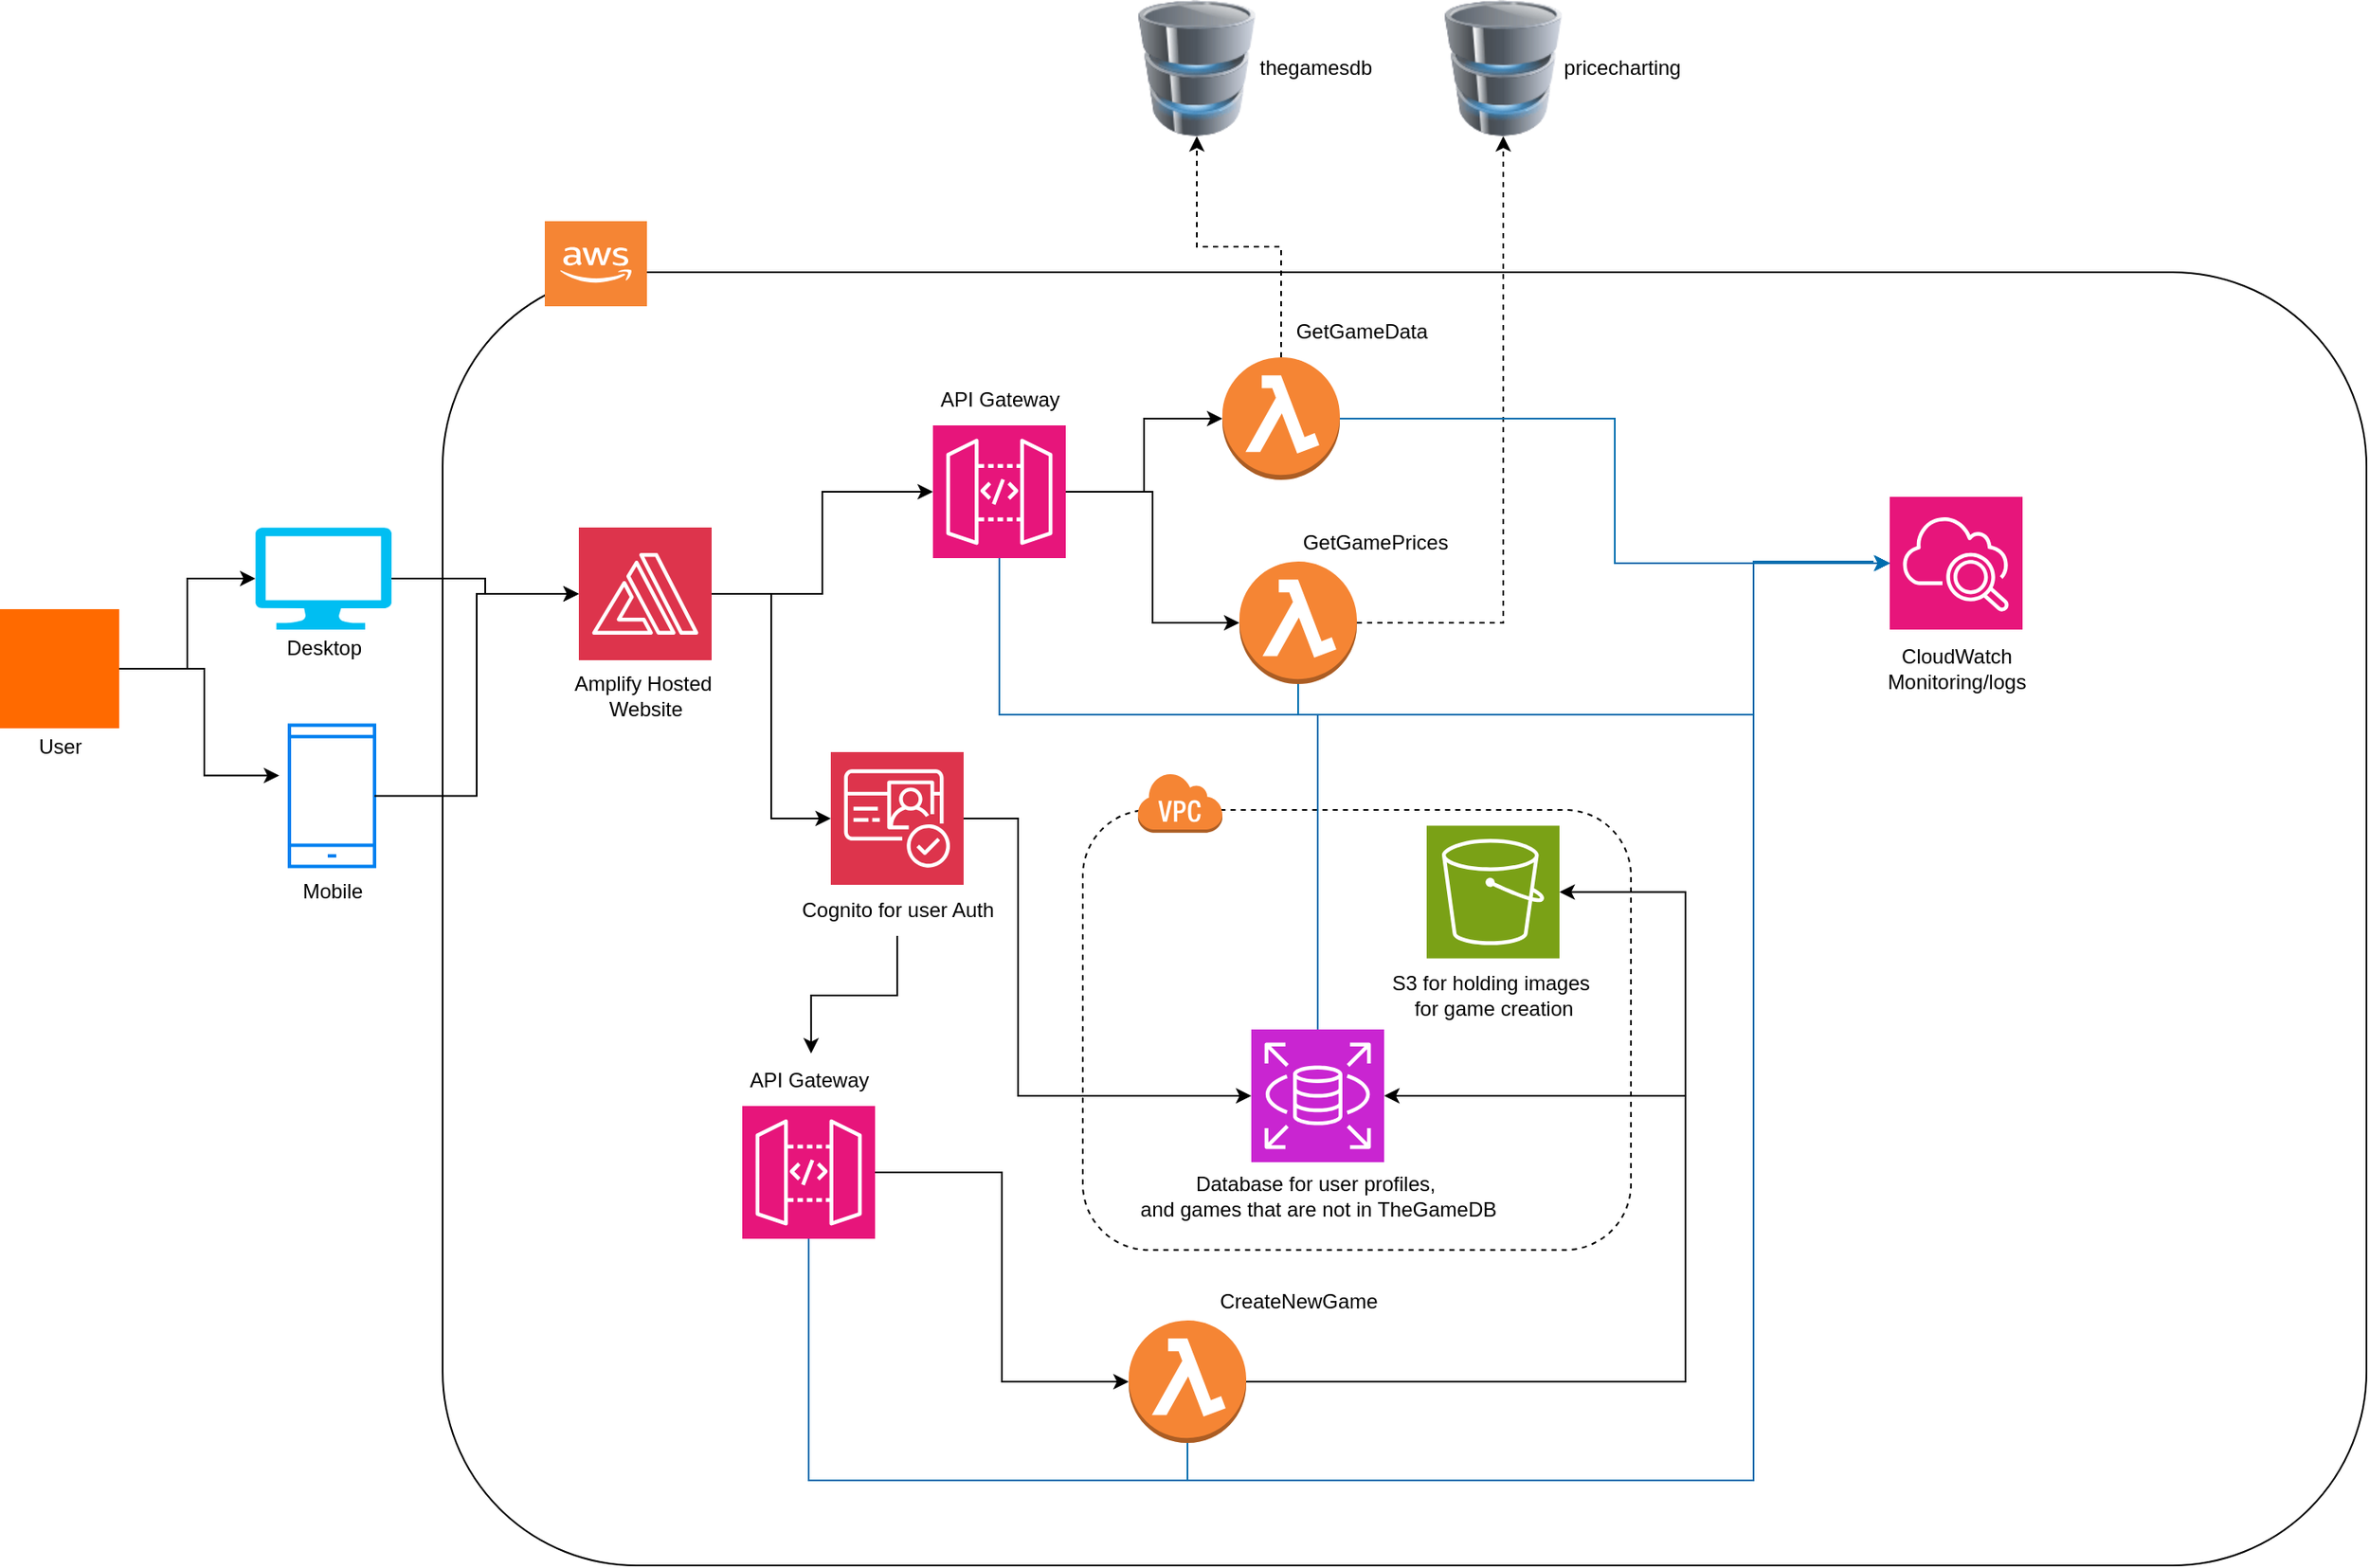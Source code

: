 <mxfile version="28.2.5">
  <diagram name="Page-1" id="ag0d_7VbHEOQW-kSIlu4">
    <mxGraphModel grid="1" page="1" gridSize="10" guides="1" tooltips="1" connect="1" arrows="1" fold="1" pageScale="1" pageWidth="850" pageHeight="1100" math="0" shadow="0">
      <root>
        <mxCell id="0" />
        <mxCell id="1" parent="0" />
        <mxCell id="RDs-mtd-nT9Aus6I9666-3" value="" style="rounded=1;whiteSpace=wrap;html=1;fillColor=none;movable=0;resizable=0;rotatable=0;deletable=0;editable=0;locked=1;connectable=0;" vertex="1" parent="1">
          <mxGeometry x="180" y="60" width="1130" height="760" as="geometry" />
        </mxCell>
        <mxCell id="RDs-mtd-nT9Aus6I9666-2" value="Amplify Hosted&amp;nbsp; Website" style="text;html=1;align=center;verticalAlign=middle;whiteSpace=wrap;rounded=0;" vertex="1" parent="1">
          <mxGeometry x="248.5" y="290" width="101" height="38" as="geometry" />
        </mxCell>
        <mxCell id="RDs-mtd-nT9Aus6I9666-4" value="" style="outlineConnect=0;dashed=0;verticalLabelPosition=bottom;verticalAlign=top;align=center;html=1;shape=mxgraph.aws3.cloud_2;fillColor=#F58534;gradientColor=none;" vertex="1" parent="1">
          <mxGeometry x="240" y="30" width="60" height="50" as="geometry" />
        </mxCell>
        <mxCell id="RDs-mtd-nT9Aus6I9666-5" value="" style="sketch=0;points=[[0,0,0],[0.25,0,0],[0.5,0,0],[0.75,0,0],[1,0,0],[0,1,0],[0.25,1,0],[0.5,1,0],[0.75,1,0],[1,1,0],[0,0.25,0],[0,0.5,0],[0,0.75,0],[1,0.25,0],[1,0.5,0],[1,0.75,0]];outlineConnect=0;fontColor=#232F3E;fillColor=#E7157B;strokeColor=#ffffff;dashed=0;verticalLabelPosition=bottom;verticalAlign=top;align=center;html=1;fontSize=12;fontStyle=0;aspect=fixed;shape=mxgraph.aws4.resourceIcon;resIcon=mxgraph.aws4.api_gateway;" vertex="1" parent="1">
          <mxGeometry x="468" y="150" width="78" height="78" as="geometry" />
        </mxCell>
        <mxCell id="jof4Tyex5GL90dpQwLDh-10" style="edgeStyle=orthogonalEdgeStyle;rounded=0;orthogonalLoop=1;jettySize=auto;html=1;entryX=0.5;entryY=1;entryDx=0;entryDy=0;dashed=1;" edge="1" parent="1" source="RDs-mtd-nT9Aus6I9666-9" target="RDs-mtd-nT9Aus6I9666-10">
          <mxGeometry relative="1" as="geometry" />
        </mxCell>
        <mxCell id="RDs-mtd-nT9Aus6I9666-9" value="" style="outlineConnect=0;dashed=0;verticalLabelPosition=bottom;verticalAlign=top;align=center;html=1;shape=mxgraph.aws3.lambda_function;fillColor=#F58534;gradientColor=none;" vertex="1" parent="1">
          <mxGeometry x="638" y="110" width="69" height="72" as="geometry" />
        </mxCell>
        <mxCell id="RDs-mtd-nT9Aus6I9666-10" value="" style="image;html=1;image=img/lib/clip_art/computers/Database_128x128.png" vertex="1" parent="1">
          <mxGeometry x="583" y="-100" width="80" height="80" as="geometry" />
        </mxCell>
        <mxCell id="RDs-mtd-nT9Aus6I9666-14" value="thegamesdb" style="text;html=1;align=center;verticalAlign=middle;whiteSpace=wrap;rounded=0;" vertex="1" parent="1">
          <mxGeometry x="663" y="-75" width="60" height="30" as="geometry" />
        </mxCell>
        <mxCell id="RDs-mtd-nT9Aus6I9666-16" value="" style="image;html=1;image=img/lib/clip_art/computers/Database_128x128.png" vertex="1" parent="1">
          <mxGeometry x="763" y="-100" width="80" height="80" as="geometry" />
        </mxCell>
        <mxCell id="RDs-mtd-nT9Aus6I9666-17" value="&lt;span style=&quot;text-align: left;&quot;&gt;pricecharting&lt;/span&gt;" style="text;html=1;align=center;verticalAlign=middle;whiteSpace=wrap;rounded=0;" vertex="1" parent="1">
          <mxGeometry x="843" y="-75" width="60" height="30" as="geometry" />
        </mxCell>
        <mxCell id="RDs-mtd-nT9Aus6I9666-18" value="&lt;span style=&quot;text-align: left;&quot;&gt;GetGameData&lt;/span&gt;" style="text;html=1;align=center;verticalAlign=middle;whiteSpace=wrap;rounded=0;" vertex="1" parent="1">
          <mxGeometry x="690" y="80" width="60" height="30" as="geometry" />
        </mxCell>
        <mxCell id="RDs-mtd-nT9Aus6I9666-20" value="" style="sketch=0;points=[[0,0,0],[0.25,0,0],[0.5,0,0],[0.75,0,0],[1,0,0],[0,1,0],[0.25,1,0],[0.5,1,0],[0.75,1,0],[1,1,0],[0,0.25,0],[0,0.5,0],[0,0.75,0],[1,0.25,0],[1,0.5,0],[1,0.75,0]];outlineConnect=0;fontColor=#232F3E;fillColor=#DD344C;strokeColor=#ffffff;dashed=0;verticalLabelPosition=bottom;verticalAlign=top;align=center;html=1;fontSize=12;fontStyle=0;aspect=fixed;shape=mxgraph.aws4.resourceIcon;resIcon=mxgraph.aws4.amplify;" vertex="1" parent="1">
          <mxGeometry x="260" y="210" width="78" height="78" as="geometry" />
        </mxCell>
        <mxCell id="jof4Tyex5GL90dpQwLDh-3" value="" style="rounded=1;whiteSpace=wrap;html=1;fillColor=none;dashed=1;strokeColor=light-dark(#000000,#FFB570);" vertex="1" parent="1">
          <mxGeometry x="556" y="376" width="322" height="258.6" as="geometry" />
        </mxCell>
        <mxCell id="jof4Tyex5GL90dpQwLDh-11" style="edgeStyle=orthogonalEdgeStyle;rounded=0;orthogonalLoop=1;jettySize=auto;html=1;entryX=0.5;entryY=1;entryDx=0;entryDy=0;dashed=1;" edge="1" parent="1" source="RDs-mtd-nT9Aus6I9666-23" target="RDs-mtd-nT9Aus6I9666-16">
          <mxGeometry relative="1" as="geometry" />
        </mxCell>
        <mxCell id="RDs-mtd-nT9Aus6I9666-23" value="" style="outlineConnect=0;dashed=0;verticalLabelPosition=bottom;verticalAlign=top;align=center;html=1;shape=mxgraph.aws3.lambda_function;fillColor=#F58534;gradientColor=none;" vertex="1" parent="1">
          <mxGeometry x="648" y="230" width="69" height="72" as="geometry" />
        </mxCell>
        <mxCell id="RDs-mtd-nT9Aus6I9666-24" value="&lt;div style=&quot;text-align: left;&quot;&gt;&lt;span style=&quot;background-color: transparent; color: light-dark(rgb(0, 0, 0), rgb(255, 255, 255));&quot;&gt;GetGamePrices&lt;/span&gt;&lt;/div&gt;" style="text;html=1;align=center;verticalAlign=middle;whiteSpace=wrap;rounded=0;" vertex="1" parent="1">
          <mxGeometry x="698" y="204" width="60" height="30" as="geometry" />
        </mxCell>
        <mxCell id="RDs-mtd-nT9Aus6I9666-26" value="" style="sketch=0;points=[[0,0,0],[0.25,0,0],[0.5,0,0],[0.75,0,0],[1,0,0],[0,1,0],[0.25,1,0],[0.5,1,0],[0.75,1,0],[1,1,0],[0,0.25,0],[0,0.5,0],[0,0.75,0],[1,0.25,0],[1,0.5,0],[1,0.75,0]];outlineConnect=0;fontColor=#232F3E;fillColor=#DD344C;strokeColor=#ffffff;dashed=0;verticalLabelPosition=bottom;verticalAlign=top;align=center;html=1;fontSize=12;fontStyle=0;aspect=fixed;shape=mxgraph.aws4.resourceIcon;resIcon=mxgraph.aws4.cognito;" vertex="1" parent="1">
          <mxGeometry x="408" y="342.0" width="78" height="78" as="geometry" />
        </mxCell>
        <mxCell id="RDs-mtd-nT9Aus6I9666-21" value="" style="sketch=0;points=[[0,0,0],[0.25,0,0],[0.5,0,0],[0.75,0,0],[1,0,0],[0,1,0],[0.25,1,0],[0.5,1,0],[0.75,1,0],[1,1,0],[0,0.25,0],[0,0.5,0],[0,0.75,0],[1,0.25,0],[1,0.5,0],[1,0.75,0]];outlineConnect=0;fontColor=#232F3E;fillColor=#7AA116;strokeColor=#ffffff;dashed=0;verticalLabelPosition=bottom;verticalAlign=top;align=center;html=1;fontSize=12;fontStyle=0;aspect=fixed;shape=mxgraph.aws4.resourceIcon;resIcon=mxgraph.aws4.s3;" vertex="1" parent="1">
          <mxGeometry x="758" y="385.2" width="78" height="78" as="geometry" />
        </mxCell>
        <mxCell id="RDs-mtd-nT9Aus6I9666-22" value="" style="sketch=0;points=[[0,0,0],[0.25,0,0],[0.5,0,0],[0.75,0,0],[1,0,0],[0,1,0],[0.25,1,0],[0.5,1,0],[0.75,1,0],[1,1,0],[0,0.25,0],[0,0.5,0],[0,0.75,0],[1,0.25,0],[1,0.5,0],[1,0.75,0]];outlineConnect=0;fontColor=#232F3E;fillColor=#C925D1;strokeColor=#ffffff;dashed=0;verticalLabelPosition=bottom;verticalAlign=top;align=center;html=1;fontSize=12;fontStyle=0;aspect=fixed;shape=mxgraph.aws4.resourceIcon;resIcon=mxgraph.aws4.rds;" vertex="1" parent="1">
          <mxGeometry x="655" y="505.0" width="78" height="78" as="geometry" />
        </mxCell>
        <mxCell id="jof4Tyex5GL90dpQwLDh-5" value="" style="outlineConnect=0;dashed=0;verticalLabelPosition=bottom;verticalAlign=top;align=center;html=1;shape=mxgraph.aws3.virtual_private_cloud;fillColor=#F58534;gradientColor=none;" vertex="1" parent="1">
          <mxGeometry x="588" y="354" width="50" height="35.4" as="geometry" />
        </mxCell>
        <mxCell id="jof4Tyex5GL90dpQwLDh-8" style="edgeStyle=orthogonalEdgeStyle;rounded=0;orthogonalLoop=1;jettySize=auto;html=1;entryX=0;entryY=0.5;entryDx=0;entryDy=0;entryPerimeter=0;" edge="1" parent="1" source="RDs-mtd-nT9Aus6I9666-5" target="RDs-mtd-nT9Aus6I9666-9">
          <mxGeometry relative="1" as="geometry" />
        </mxCell>
        <mxCell id="jof4Tyex5GL90dpQwLDh-9" style="edgeStyle=orthogonalEdgeStyle;rounded=0;orthogonalLoop=1;jettySize=auto;html=1;entryX=0;entryY=0.5;entryDx=0;entryDy=0;entryPerimeter=0;" edge="1" parent="1" source="RDs-mtd-nT9Aus6I9666-5" target="RDs-mtd-nT9Aus6I9666-23">
          <mxGeometry relative="1" as="geometry" />
        </mxCell>
        <mxCell id="jof4Tyex5GL90dpQwLDh-12" value="" style="points=[];aspect=fixed;html=1;align=center;shadow=0;dashed=0;fillColor=#FF6A00;strokeColor=none;shape=mxgraph.alibaba_cloud.user;" vertex="1" parent="1">
          <mxGeometry x="-80" y="258" width="70" height="70" as="geometry" />
        </mxCell>
        <mxCell id="jof4Tyex5GL90dpQwLDh-13" value="" style="html=1;verticalLabelPosition=bottom;align=center;labelBackgroundColor=#ffffff;verticalAlign=top;strokeWidth=2;strokeColor=#0080F0;shadow=0;dashed=0;shape=mxgraph.ios7.icons.smartphone;" vertex="1" parent="1">
          <mxGeometry x="90" y="326.2" width="50" height="83" as="geometry" />
        </mxCell>
        <mxCell id="jof4Tyex5GL90dpQwLDh-14" value="" style="verticalLabelPosition=bottom;html=1;verticalAlign=top;align=center;strokeColor=none;fillColor=#00BEF2;shape=mxgraph.azure.computer;pointerEvents=1;" vertex="1" parent="1">
          <mxGeometry x="70" y="210" width="80" height="60" as="geometry" />
        </mxCell>
        <mxCell id="jof4Tyex5GL90dpQwLDh-18" style="edgeStyle=orthogonalEdgeStyle;rounded=0;orthogonalLoop=1;jettySize=auto;html=1;entryX=0;entryY=0.5;entryDx=0;entryDy=0;entryPerimeter=0;" edge="1" parent="1" source="jof4Tyex5GL90dpQwLDh-12" target="jof4Tyex5GL90dpQwLDh-14">
          <mxGeometry relative="1" as="geometry" />
        </mxCell>
        <mxCell id="jof4Tyex5GL90dpQwLDh-19" style="edgeStyle=orthogonalEdgeStyle;rounded=0;orthogonalLoop=1;jettySize=auto;html=1;entryX=-0.12;entryY=0.356;entryDx=0;entryDy=0;entryPerimeter=0;" edge="1" parent="1" source="jof4Tyex5GL90dpQwLDh-12" target="jof4Tyex5GL90dpQwLDh-13">
          <mxGeometry relative="1" as="geometry" />
        </mxCell>
        <mxCell id="jof4Tyex5GL90dpQwLDh-20" style="edgeStyle=orthogonalEdgeStyle;rounded=0;orthogonalLoop=1;jettySize=auto;html=1;entryX=0;entryY=0.5;entryDx=0;entryDy=0;entryPerimeter=0;" edge="1" parent="1" source="RDs-mtd-nT9Aus6I9666-26" target="RDs-mtd-nT9Aus6I9666-22">
          <mxGeometry relative="1" as="geometry">
            <Array as="points">
              <mxPoint x="518" y="381" />
              <mxPoint x="518" y="544" />
            </Array>
          </mxGeometry>
        </mxCell>
        <mxCell id="jof4Tyex5GL90dpQwLDh-21" style="edgeStyle=orthogonalEdgeStyle;rounded=0;orthogonalLoop=1;jettySize=auto;html=1;entryX=0;entryY=0.5;entryDx=0;entryDy=0;entryPerimeter=0;" edge="1" parent="1" source="jof4Tyex5GL90dpQwLDh-14" target="RDs-mtd-nT9Aus6I9666-20">
          <mxGeometry relative="1" as="geometry" />
        </mxCell>
        <mxCell id="jof4Tyex5GL90dpQwLDh-22" style="edgeStyle=orthogonalEdgeStyle;rounded=0;orthogonalLoop=1;jettySize=auto;html=1;entryX=0;entryY=0.5;entryDx=0;entryDy=0;entryPerimeter=0;" edge="1" parent="1" source="jof4Tyex5GL90dpQwLDh-13" target="RDs-mtd-nT9Aus6I9666-20">
          <mxGeometry relative="1" as="geometry" />
        </mxCell>
        <mxCell id="jof4Tyex5GL90dpQwLDh-23" style="edgeStyle=orthogonalEdgeStyle;rounded=0;orthogonalLoop=1;jettySize=auto;html=1;entryX=0;entryY=0.5;entryDx=0;entryDy=0;entryPerimeter=0;" edge="1" parent="1" source="RDs-mtd-nT9Aus6I9666-20" target="RDs-mtd-nT9Aus6I9666-5">
          <mxGeometry relative="1" as="geometry" />
        </mxCell>
        <mxCell id="jof4Tyex5GL90dpQwLDh-24" style="edgeStyle=orthogonalEdgeStyle;rounded=0;orthogonalLoop=1;jettySize=auto;html=1;entryX=0;entryY=0.5;entryDx=0;entryDy=0;entryPerimeter=0;" edge="1" parent="1" source="RDs-mtd-nT9Aus6I9666-20" target="RDs-mtd-nT9Aus6I9666-26">
          <mxGeometry relative="1" as="geometry" />
        </mxCell>
        <mxCell id="jof4Tyex5GL90dpQwLDh-25" value="" style="outlineConnect=0;dashed=0;verticalLabelPosition=bottom;verticalAlign=top;align=center;html=1;shape=mxgraph.aws3.lambda_function;fillColor=#F58534;gradientColor=none;" vertex="1" parent="1">
          <mxGeometry x="583" y="676" width="69" height="72" as="geometry" />
        </mxCell>
        <mxCell id="jof4Tyex5GL90dpQwLDh-26" value="&lt;div style=&quot;text-align: left;&quot;&gt;&lt;span style=&quot;background-color: transparent; color: light-dark(rgb(0, 0, 0), rgb(255, 255, 255));&quot;&gt;CreateNewGame&lt;/span&gt;&lt;/div&gt;" style="text;html=1;align=center;verticalAlign=middle;whiteSpace=wrap;rounded=0;" vertex="1" parent="1">
          <mxGeometry x="633" y="650" width="100" height="30" as="geometry" />
        </mxCell>
        <mxCell id="jof4Tyex5GL90dpQwLDh-32" value="User" style="text;html=1;align=center;verticalAlign=middle;resizable=0;points=[];autosize=1;strokeColor=none;fillColor=none;" vertex="1" parent="1">
          <mxGeometry x="-70" y="324" width="50" height="30" as="geometry" />
        </mxCell>
        <mxCell id="jof4Tyex5GL90dpQwLDh-33" value="Desktop" style="text;html=1;align=center;verticalAlign=middle;resizable=0;points=[];autosize=1;strokeColor=none;fillColor=none;" vertex="1" parent="1">
          <mxGeometry x="75" y="266.2" width="70" height="30" as="geometry" />
        </mxCell>
        <mxCell id="jof4Tyex5GL90dpQwLDh-34" value="Mobile" style="text;html=1;align=center;verticalAlign=middle;resizable=0;points=[];autosize=1;strokeColor=none;fillColor=none;" vertex="1" parent="1">
          <mxGeometry x="85" y="409.2" width="60" height="30" as="geometry" />
        </mxCell>
        <mxCell id="jof4Tyex5GL90dpQwLDh-35" value="API Gateway" style="text;html=1;align=center;verticalAlign=middle;resizable=0;points=[];autosize=1;strokeColor=none;fillColor=none;" vertex="1" parent="1">
          <mxGeometry x="462" y="120" width="90" height="30" as="geometry" />
        </mxCell>
        <mxCell id="jof4Tyex5GL90dpQwLDh-36" value="Cognito for user Auth" style="text;html=1;align=center;verticalAlign=middle;resizable=0;points=[];autosize=1;strokeColor=none;fillColor=none;" vertex="1" parent="1">
          <mxGeometry x="377" y="420" width="140" height="30" as="geometry" />
        </mxCell>
        <mxCell id="jof4Tyex5GL90dpQwLDh-37" value="Database for user profiles,&amp;nbsp;&lt;div&gt;and games that are not in TheGameDB&lt;/div&gt;" style="text;html=1;align=center;verticalAlign=middle;resizable=0;points=[];autosize=1;strokeColor=none;fillColor=none;" vertex="1" parent="1">
          <mxGeometry x="579" y="583" width="230" height="40" as="geometry" />
        </mxCell>
        <mxCell id="jof4Tyex5GL90dpQwLDh-39" value="S3 for holding&amp;nbsp;&lt;span style=&quot;background-color: transparent; color: light-dark(rgb(0, 0, 0), rgb(255, 255, 255));&quot;&gt;images&amp;nbsp;&lt;/span&gt;&lt;div&gt;&lt;span style=&quot;background-color: transparent; color: light-dark(rgb(0, 0, 0), rgb(255, 255, 255));&quot;&gt;for game creation&lt;/span&gt;&lt;/div&gt;" style="text;html=1;align=center;verticalAlign=middle;resizable=0;points=[];autosize=1;strokeColor=none;fillColor=none;" vertex="1" parent="1">
          <mxGeometry x="727" y="465" width="140" height="40" as="geometry" />
        </mxCell>
        <mxCell id="jof4Tyex5GL90dpQwLDh-40" value="" style="sketch=0;points=[[0,0,0],[0.25,0,0],[0.5,0,0],[0.75,0,0],[1,0,0],[0,1,0],[0.25,1,0],[0.5,1,0],[0.75,1,0],[1,1,0],[0,0.25,0],[0,0.5,0],[0,0.75,0],[1,0.25,0],[1,0.5,0],[1,0.75,0]];outlineConnect=0;fontColor=#232F3E;fillColor=#E7157B;strokeColor=#ffffff;dashed=0;verticalLabelPosition=bottom;verticalAlign=top;align=center;html=1;fontSize=12;fontStyle=0;aspect=fixed;shape=mxgraph.aws4.resourceIcon;resIcon=mxgraph.aws4.api_gateway;" vertex="1" parent="1">
          <mxGeometry x="356" y="550" width="78" height="78" as="geometry" />
        </mxCell>
        <mxCell id="jof4Tyex5GL90dpQwLDh-41" value="API Gateway" style="text;html=1;align=center;verticalAlign=middle;resizable=0;points=[];autosize=1;strokeColor=none;fillColor=none;" vertex="1" parent="1">
          <mxGeometry x="350" y="520" width="90" height="30" as="geometry" />
        </mxCell>
        <mxCell id="jof4Tyex5GL90dpQwLDh-42" style="edgeStyle=orthogonalEdgeStyle;rounded=0;orthogonalLoop=1;jettySize=auto;html=1;entryX=0.516;entryY=-0.029;entryDx=0;entryDy=0;entryPerimeter=0;" edge="1" parent="1" source="jof4Tyex5GL90dpQwLDh-36" target="jof4Tyex5GL90dpQwLDh-41">
          <mxGeometry relative="1" as="geometry" />
        </mxCell>
        <mxCell id="jof4Tyex5GL90dpQwLDh-43" style="edgeStyle=orthogonalEdgeStyle;rounded=0;orthogonalLoop=1;jettySize=auto;html=1;entryX=0;entryY=0.5;entryDx=0;entryDy=0;entryPerimeter=0;" edge="1" parent="1" source="jof4Tyex5GL90dpQwLDh-40" target="jof4Tyex5GL90dpQwLDh-25">
          <mxGeometry relative="1" as="geometry" />
        </mxCell>
        <mxCell id="jof4Tyex5GL90dpQwLDh-44" style="edgeStyle=orthogonalEdgeStyle;rounded=0;orthogonalLoop=1;jettySize=auto;html=1;entryX=1;entryY=0.5;entryDx=0;entryDy=0;entryPerimeter=0;" edge="1" parent="1" source="jof4Tyex5GL90dpQwLDh-25" target="RDs-mtd-nT9Aus6I9666-22">
          <mxGeometry relative="1" as="geometry">
            <mxPoint x="838" y="550" as="targetPoint" />
            <Array as="points">
              <mxPoint x="910" y="712" />
              <mxPoint x="910" y="544" />
            </Array>
          </mxGeometry>
        </mxCell>
        <mxCell id="jof4Tyex5GL90dpQwLDh-45" style="edgeStyle=orthogonalEdgeStyle;rounded=0;orthogonalLoop=1;jettySize=auto;html=1;entryX=1;entryY=0.5;entryDx=0;entryDy=0;entryPerimeter=0;" edge="1" parent="1" source="jof4Tyex5GL90dpQwLDh-25" target="RDs-mtd-nT9Aus6I9666-21">
          <mxGeometry relative="1" as="geometry">
            <Array as="points">
              <mxPoint x="910" y="712" />
              <mxPoint x="910" y="424" />
            </Array>
          </mxGeometry>
        </mxCell>
        <mxCell id="jof4Tyex5GL90dpQwLDh-46" value="" style="sketch=0;points=[[0,0,0],[0.25,0,0],[0.5,0,0],[0.75,0,0],[1,0,0],[0,1,0],[0.25,1,0],[0.5,1,0],[0.75,1,0],[1,1,0],[0,0.25,0],[0,0.5,0],[0,0.75,0],[1,0.25,0],[1,0.5,0],[1,0.75,0]];points=[[0,0,0],[0.25,0,0],[0.5,0,0],[0.75,0,0],[1,0,0],[0,1,0],[0.25,1,0],[0.5,1,0],[0.75,1,0],[1,1,0],[0,0.25,0],[0,0.5,0],[0,0.75,0],[1,0.25,0],[1,0.5,0],[1,0.75,0]];outlineConnect=0;fontColor=#232F3E;fillColor=#E7157B;strokeColor=#ffffff;dashed=0;verticalLabelPosition=bottom;verticalAlign=top;align=center;html=1;fontSize=12;fontStyle=0;aspect=fixed;shape=mxgraph.aws4.resourceIcon;resIcon=mxgraph.aws4.cloudwatch_2;" vertex="1" parent="1">
          <mxGeometry x="1030" y="192" width="78" height="78" as="geometry" />
        </mxCell>
        <mxCell id="jof4Tyex5GL90dpQwLDh-47" style="edgeStyle=orthogonalEdgeStyle;rounded=0;orthogonalLoop=1;jettySize=auto;html=1;entryX=0;entryY=0.5;entryDx=0;entryDy=0;entryPerimeter=0;fillColor=#1ba1e2;strokeColor=#006EAF;" edge="1" parent="1" source="RDs-mtd-nT9Aus6I9666-22" target="jof4Tyex5GL90dpQwLDh-46">
          <mxGeometry relative="1" as="geometry">
            <Array as="points">
              <mxPoint x="694" y="320" />
              <mxPoint x="950" y="320" />
              <mxPoint x="950" y="230" />
              <mxPoint x="1020" y="230" />
            </Array>
          </mxGeometry>
        </mxCell>
        <mxCell id="jof4Tyex5GL90dpQwLDh-49" style="edgeStyle=orthogonalEdgeStyle;rounded=0;orthogonalLoop=1;jettySize=auto;html=1;entryX=0;entryY=0.5;entryDx=0;entryDy=0;entryPerimeter=0;fillColor=#1ba1e2;strokeColor=#006EAF;" edge="1" parent="1" source="RDs-mtd-nT9Aus6I9666-9" target="jof4Tyex5GL90dpQwLDh-46">
          <mxGeometry relative="1" as="geometry" />
        </mxCell>
        <mxCell id="jof4Tyex5GL90dpQwLDh-50" style="edgeStyle=orthogonalEdgeStyle;rounded=0;orthogonalLoop=1;jettySize=auto;html=1;exitX=0.5;exitY=1;exitDx=0;exitDy=0;exitPerimeter=0;entryX=0;entryY=0.5;entryDx=0;entryDy=0;entryPerimeter=0;fillColor=#1ba1e2;strokeColor=#006EAF;" edge="1" parent="1" source="RDs-mtd-nT9Aus6I9666-23" target="jof4Tyex5GL90dpQwLDh-46">
          <mxGeometry relative="1" as="geometry">
            <Array as="points">
              <mxPoint x="682" y="320" />
              <mxPoint x="950" y="320" />
              <mxPoint x="950" y="231" />
            </Array>
          </mxGeometry>
        </mxCell>
        <mxCell id="jof4Tyex5GL90dpQwLDh-51" style="edgeStyle=orthogonalEdgeStyle;rounded=0;orthogonalLoop=1;jettySize=auto;html=1;exitX=0.5;exitY=1;exitDx=0;exitDy=0;exitPerimeter=0;entryX=0;entryY=0.5;entryDx=0;entryDy=0;entryPerimeter=0;fillColor=#1ba1e2;strokeColor=#006EAF;" edge="1" parent="1" source="jof4Tyex5GL90dpQwLDh-25" target="jof4Tyex5GL90dpQwLDh-46">
          <mxGeometry relative="1" as="geometry">
            <Array as="points">
              <mxPoint x="618" y="770" />
              <mxPoint x="950" y="770" />
              <mxPoint x="950" y="231" />
            </Array>
          </mxGeometry>
        </mxCell>
        <mxCell id="jof4Tyex5GL90dpQwLDh-52" style="edgeStyle=orthogonalEdgeStyle;rounded=0;orthogonalLoop=1;jettySize=auto;html=1;entryX=0;entryY=0.5;entryDx=0;entryDy=0;entryPerimeter=0;fillColor=#1ba1e2;strokeColor=#006EAF;" edge="1" parent="1" source="RDs-mtd-nT9Aus6I9666-5" target="jof4Tyex5GL90dpQwLDh-46">
          <mxGeometry relative="1" as="geometry">
            <Array as="points">
              <mxPoint x="507" y="320" />
              <mxPoint x="950" y="320" />
              <mxPoint x="950" y="231" />
            </Array>
          </mxGeometry>
        </mxCell>
        <mxCell id="jof4Tyex5GL90dpQwLDh-53" style="edgeStyle=orthogonalEdgeStyle;rounded=0;orthogonalLoop=1;jettySize=auto;html=1;entryX=0;entryY=0.5;entryDx=0;entryDy=0;entryPerimeter=0;fillColor=#1ba1e2;strokeColor=#006EAF;" edge="1" parent="1" source="jof4Tyex5GL90dpQwLDh-40" target="jof4Tyex5GL90dpQwLDh-46">
          <mxGeometry relative="1" as="geometry">
            <Array as="points">
              <mxPoint x="395" y="770" />
              <mxPoint x="950" y="770" />
              <mxPoint x="950" y="231" />
            </Array>
          </mxGeometry>
        </mxCell>
        <mxCell id="jof4Tyex5GL90dpQwLDh-54" value="CloudWatch Monitoring/logs" style="text;html=1;align=center;verticalAlign=middle;whiteSpace=wrap;rounded=0;" vertex="1" parent="1">
          <mxGeometry x="1018.5" y="274" width="101" height="38" as="geometry" />
        </mxCell>
      </root>
    </mxGraphModel>
  </diagram>
</mxfile>
